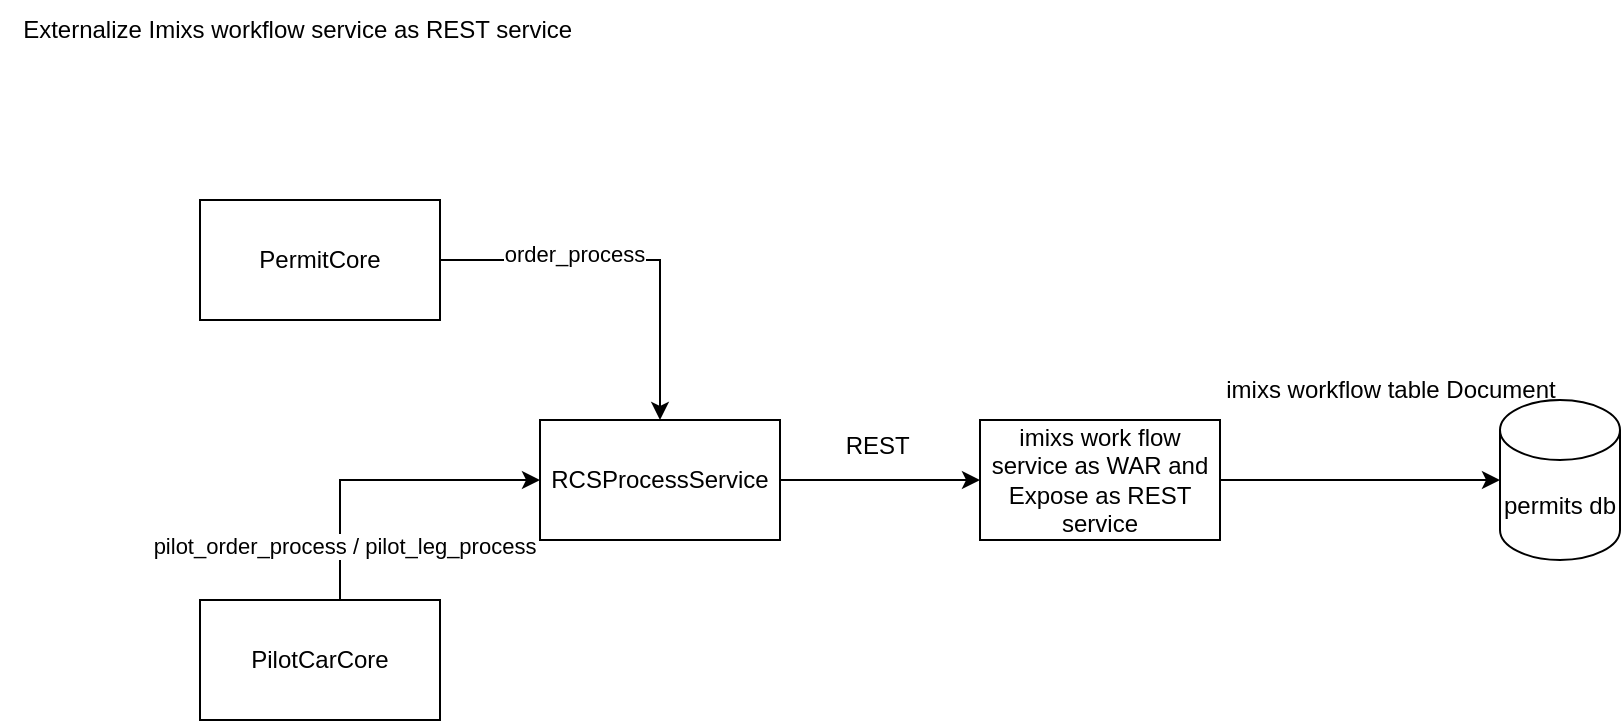 <mxfile version="26.1.0">
  <diagram name="Page-1" id="g-1Wrvs-FxQv0FjxgxUX">
    <mxGraphModel dx="1120" dy="405" grid="1" gridSize="10" guides="1" tooltips="1" connect="1" arrows="1" fold="1" page="1" pageScale="1" pageWidth="850" pageHeight="1100" math="0" shadow="0">
      <root>
        <mxCell id="0" />
        <mxCell id="1" parent="0" />
        <mxCell id="7wuV0SCUWrZMiEafqpH3-17" value="" style="edgeStyle=orthogonalEdgeStyle;rounded=0;orthogonalLoop=1;jettySize=auto;html=1;entryX=0;entryY=0.5;entryDx=0;entryDy=0;entryPerimeter=0;exitX=1;exitY=0.5;exitDx=0;exitDy=0;" parent="1" source="7wuV0SCUWrZMiEafqpH3-12" target="7wuV0SCUWrZMiEafqpH3-18" edge="1">
          <mxGeometry relative="1" as="geometry">
            <mxPoint x="560" y="170" as="targetPoint" />
            <mxPoint x="600" y="80" as="sourcePoint" />
          </mxGeometry>
        </mxCell>
        <mxCell id="510mkE5leyttpooG9EXJ-1" value="" style="edgeStyle=orthogonalEdgeStyle;rounded=0;orthogonalLoop=1;jettySize=auto;html=1;" edge="1" parent="1" source="7wuV0SCUWrZMiEafqpH3-1" target="7wuV0SCUWrZMiEafqpH3-12">
          <mxGeometry relative="1" as="geometry" />
        </mxCell>
        <mxCell id="7wuV0SCUWrZMiEafqpH3-1" value="RCSProcessService" style="rounded=0;whiteSpace=wrap;html=1;" parent="1" vertex="1">
          <mxGeometry x="280" y="230" width="120" height="60" as="geometry" />
        </mxCell>
        <mxCell id="7wuV0SCUWrZMiEafqpH3-5" value="" style="edgeStyle=orthogonalEdgeStyle;rounded=0;orthogonalLoop=1;jettySize=auto;html=1;" parent="1" source="7wuV0SCUWrZMiEafqpH3-2" target="7wuV0SCUWrZMiEafqpH3-1" edge="1">
          <mxGeometry relative="1" as="geometry">
            <Array as="points">
              <mxPoint x="340" y="150" />
            </Array>
          </mxGeometry>
        </mxCell>
        <mxCell id="7wuV0SCUWrZMiEafqpH3-6" value="order_process" style="edgeLabel;html=1;align=center;verticalAlign=middle;resizable=0;points=[];" parent="7wuV0SCUWrZMiEafqpH3-5" vertex="1" connectable="0">
          <mxGeometry x="-0.3" y="3" relative="1" as="geometry">
            <mxPoint as="offset" />
          </mxGeometry>
        </mxCell>
        <mxCell id="7wuV0SCUWrZMiEafqpH3-2" value="PermitCore" style="rounded=0;whiteSpace=wrap;html=1;" parent="1" vertex="1">
          <mxGeometry x="110" y="120" width="120" height="60" as="geometry" />
        </mxCell>
        <mxCell id="7wuV0SCUWrZMiEafqpH3-10" value="" style="edgeStyle=orthogonalEdgeStyle;rounded=0;orthogonalLoop=1;jettySize=auto;html=1;entryX=0;entryY=0.5;entryDx=0;entryDy=0;" parent="1" source="7wuV0SCUWrZMiEafqpH3-3" target="7wuV0SCUWrZMiEafqpH3-1" edge="1">
          <mxGeometry relative="1" as="geometry">
            <mxPoint x="320" y="260" as="targetPoint" />
            <Array as="points">
              <mxPoint x="180" y="260" />
            </Array>
          </mxGeometry>
        </mxCell>
        <mxCell id="7wuV0SCUWrZMiEafqpH3-11" value="pilot_order_process / pilot_leg_process" style="edgeLabel;html=1;align=center;verticalAlign=middle;resizable=0;points=[];" parent="7wuV0SCUWrZMiEafqpH3-10" vertex="1" connectable="0">
          <mxGeometry x="-0.659" y="-2" relative="1" as="geometry">
            <mxPoint as="offset" />
          </mxGeometry>
        </mxCell>
        <mxCell id="7wuV0SCUWrZMiEafqpH3-3" value="PilotCarCore" style="rounded=0;whiteSpace=wrap;html=1;" parent="1" vertex="1">
          <mxGeometry x="110" y="320" width="120" height="60" as="geometry" />
        </mxCell>
        <mxCell id="7wuV0SCUWrZMiEafqpH3-12" value="imixs work flow service as WAR and Expose as REST service" style="rounded=0;whiteSpace=wrap;html=1;" parent="1" vertex="1">
          <mxGeometry x="500" y="230" width="120" height="60" as="geometry" />
        </mxCell>
        <mxCell id="7wuV0SCUWrZMiEafqpH3-18" value="permits db" style="shape=cylinder3;whiteSpace=wrap;html=1;boundedLbl=1;backgroundOutline=1;size=15;" parent="1" vertex="1">
          <mxGeometry x="760" y="220" width="60" height="80" as="geometry" />
        </mxCell>
        <mxCell id="7wuV0SCUWrZMiEafqpH3-19" value="imixs workflow table Document" style="text;html=1;align=center;verticalAlign=middle;resizable=0;points=[];autosize=1;strokeColor=none;fillColor=none;" parent="1" vertex="1">
          <mxGeometry x="610" y="200" width="190" height="30" as="geometry" />
        </mxCell>
        <mxCell id="7wuV0SCUWrZMiEafqpH3-23" value="Externalize Imixs workflow service as REST service&amp;nbsp;" style="text;html=1;align=center;verticalAlign=middle;resizable=0;points=[];autosize=1;strokeColor=none;fillColor=none;" parent="1" vertex="1">
          <mxGeometry x="10" y="20" width="300" height="30" as="geometry" />
        </mxCell>
        <mxCell id="510mkE5leyttpooG9EXJ-2" value="REST&amp;nbsp;" style="text;html=1;align=center;verticalAlign=middle;resizable=0;points=[];autosize=1;strokeColor=none;fillColor=none;" vertex="1" parent="1">
          <mxGeometry x="420" y="228" width="60" height="30" as="geometry" />
        </mxCell>
      </root>
    </mxGraphModel>
  </diagram>
</mxfile>
